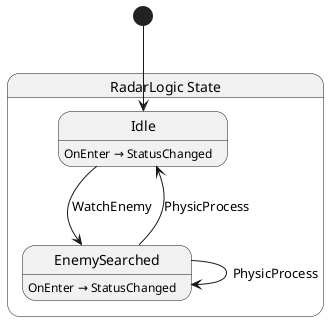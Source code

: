 @startuml RadarLogic
state "RadarLogic State" as EternalJourney_Radar_State_RadarLogic_State {
  state "Idle" as EternalJourney_Radar_State_RadarLogic_State_Idle
  state "EnemySearched" as EternalJourney_Radar_State_RadarLogic_State_EnemySearched
}

EternalJourney_Radar_State_RadarLogic_State_EnemySearched --> EternalJourney_Radar_State_RadarLogic_State_EnemySearched : PhysicProcess
EternalJourney_Radar_State_RadarLogic_State_EnemySearched --> EternalJourney_Radar_State_RadarLogic_State_Idle : PhysicProcess
EternalJourney_Radar_State_RadarLogic_State_Idle --> EternalJourney_Radar_State_RadarLogic_State_EnemySearched : WatchEnemy

EternalJourney_Radar_State_RadarLogic_State_EnemySearched : OnEnter → StatusChanged
EternalJourney_Radar_State_RadarLogic_State_Idle : OnEnter → StatusChanged

[*] --> EternalJourney_Radar_State_RadarLogic_State_Idle
@enduml